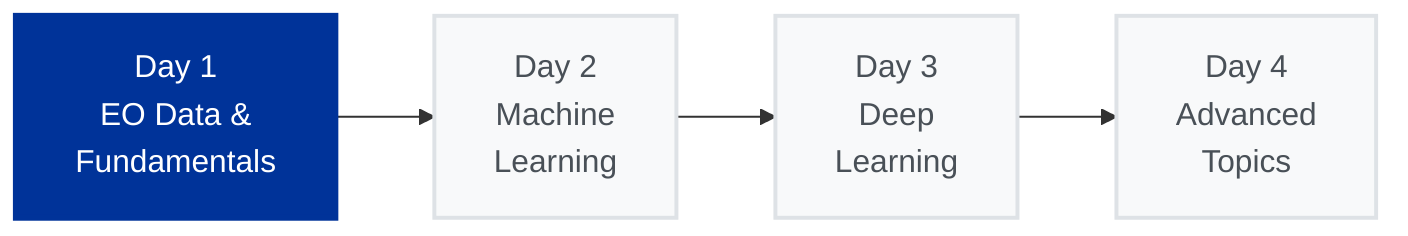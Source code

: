graph LR
    A[Day 1<br/>EO Data &<br/>Fundamentals] --> B[Day 2<br/>Machine<br/>Learning]
    B --> C[Day 3<br/>Deep<br/>Learning]
    C --> D[Day 4<br/>Advanced<br/>Topics]

    style A fill:#003399,stroke:#003399,stroke-width:3px,color:#fff
    style B fill:#f8f9fa,stroke:#dee2e6,stroke-width:2px,color:#495057
    style C fill:#f8f9fa,stroke:#dee2e6,stroke-width:2px,color:#495057
    style D fill:#f8f9fa,stroke:#dee2e6,stroke-width:2px,color:#495057